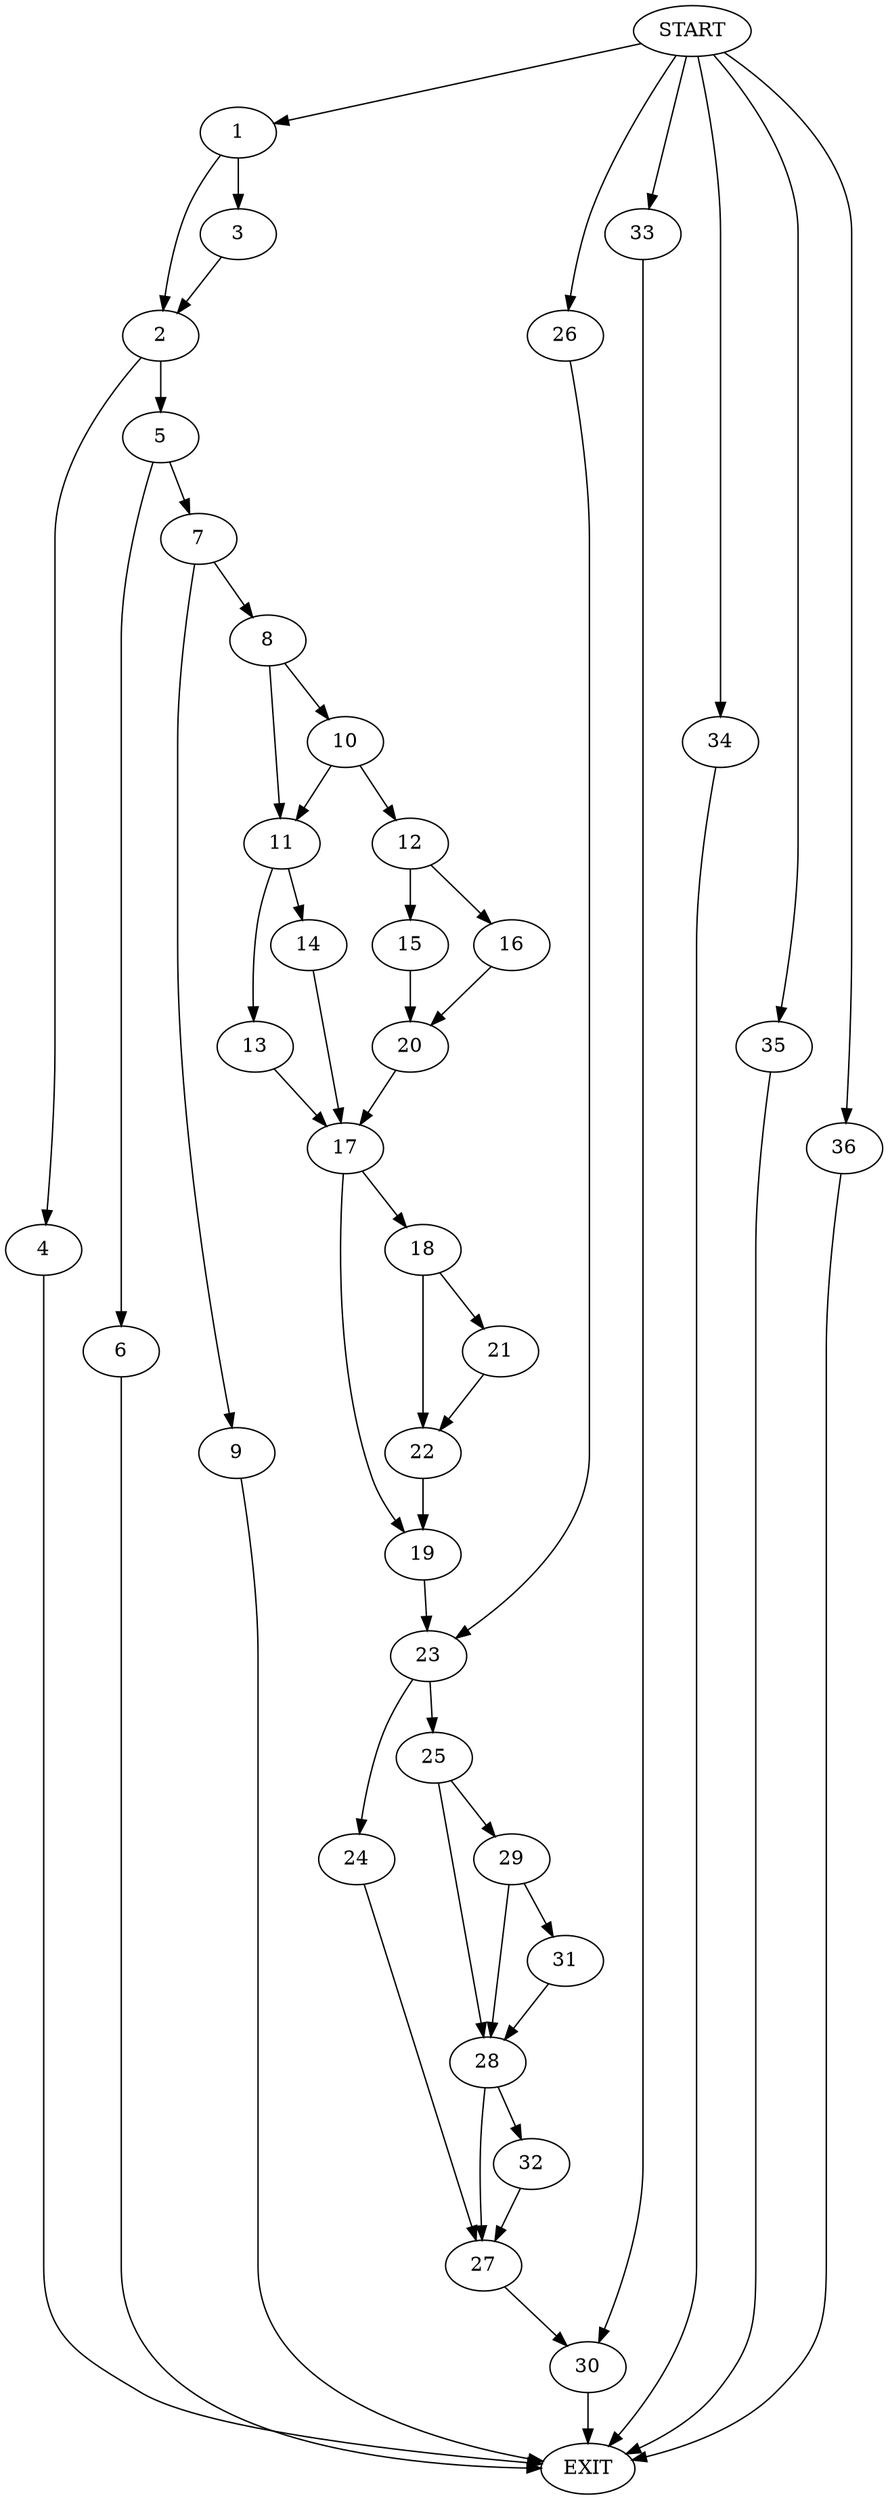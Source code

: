 digraph {
0 [label="START"]
37 [label="EXIT"]
0 -> 1
1 -> 2
1 -> 3
3 -> 2
2 -> 4
2 -> 5
4 -> 37
5 -> 6
5 -> 7
6 -> 37
7 -> 8
7 -> 9
9 -> 37
8 -> 10
8 -> 11
10 -> 12
10 -> 11
11 -> 13
11 -> 14
12 -> 15
12 -> 16
14 -> 17
13 -> 17
17 -> 18
17 -> 19
15 -> 20
16 -> 20
20 -> 17
18 -> 21
18 -> 22
19 -> 23
22 -> 19
21 -> 22
23 -> 24
23 -> 25
0 -> 26
26 -> 23
24 -> 27
25 -> 28
25 -> 29
27 -> 30
29 -> 28
29 -> 31
28 -> 32
28 -> 27
31 -> 28
32 -> 27
30 -> 37
0 -> 33
33 -> 30
0 -> 34
34 -> 37
0 -> 35
35 -> 37
0 -> 36
36 -> 37
}
